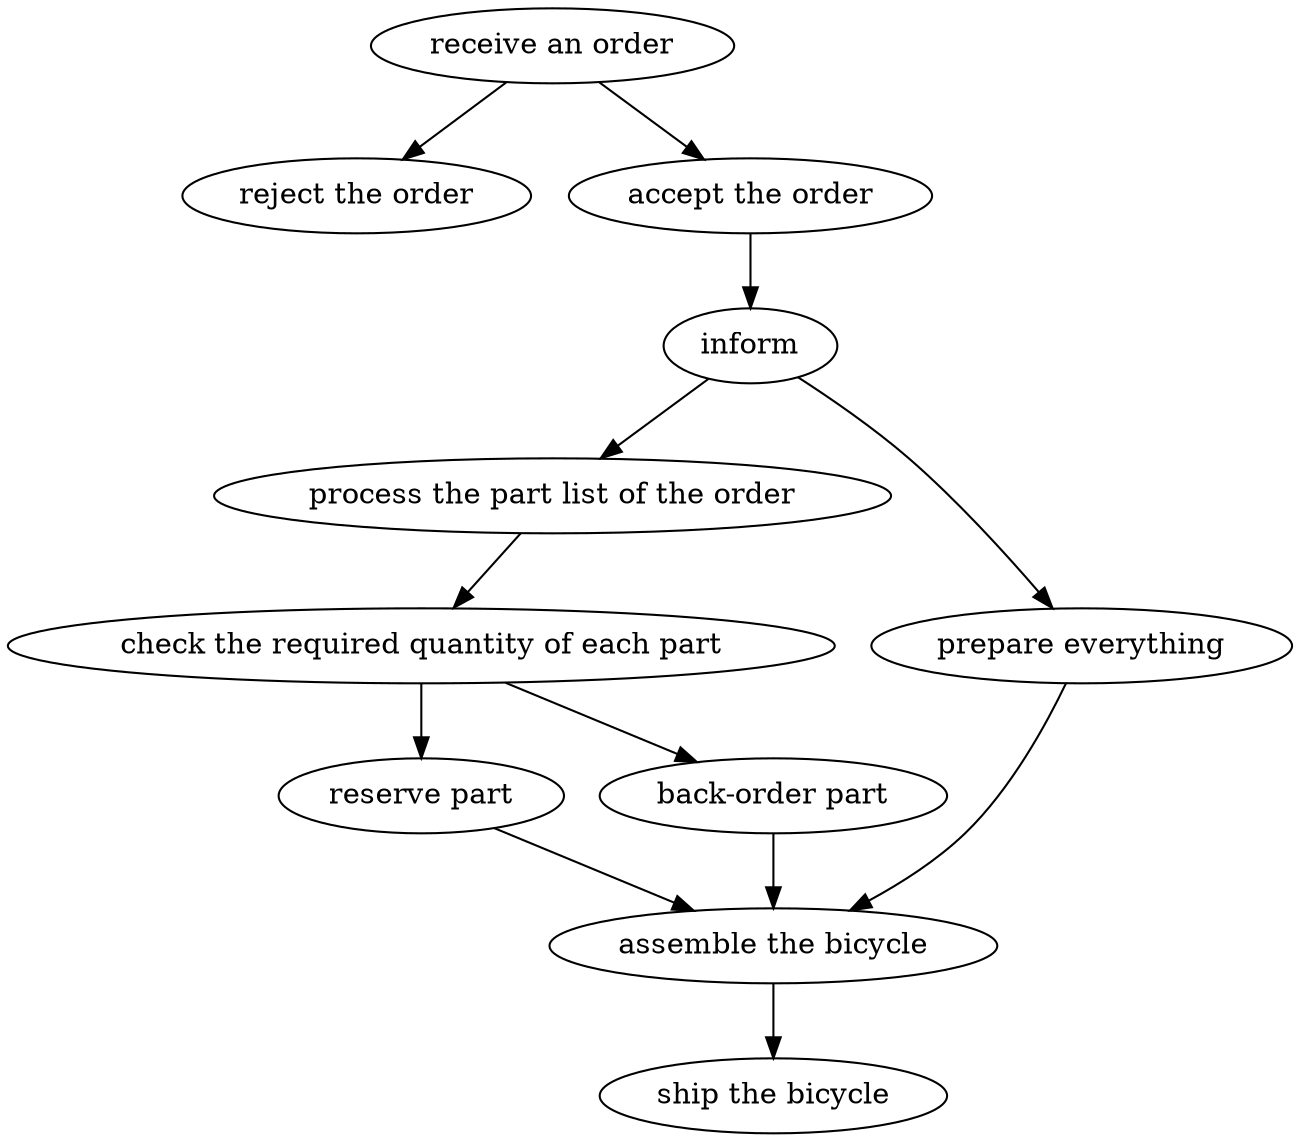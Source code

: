 strict digraph "doc-1.1" {
	graph [name="doc-1.1"];
	"receive an order"	[attrs="{'type': 'Activity', 'label': 'receive an order'}"];
	"reject the order"	[attrs="{'type': 'Activity', 'label': 'reject the order'}"];
	"receive an order" -> "reject the order"	[attrs="{'type': 'flow', 'label': 'flow'}"];
	"accept the order"	[attrs="{'type': 'Activity', 'label': 'accept the order'}"];
	"receive an order" -> "accept the order"	[attrs="{'type': 'flow', 'label': 'flow'}"];
	inform	[attrs="{'type': 'Activity', 'label': 'inform'}"];
	"accept the order" -> inform	[attrs="{'type': 'flow', 'label': 'flow'}"];
	"process the part list of the order"	[attrs="{'type': 'Activity', 'label': 'process the part list of the order'}"];
	inform -> "process the part list of the order"	[attrs="{'type': 'flow', 'label': 'flow'}"];
	"prepare everything"	[attrs="{'type': 'Activity', 'label': 'prepare everything'}"];
	inform -> "prepare everything"	[attrs="{'type': 'flow', 'label': 'flow'}"];
	"check the required quantity of each part"	[attrs="{'type': 'Activity', 'label': 'check the required quantity of each part'}"];
	"process the part list of the order" -> "check the required quantity of each part"	[attrs="{'type': 'flow', 'label': 'flow'}"];
	"reserve part"	[attrs="{'type': 'Activity', 'label': 'reserve part'}"];
	"check the required quantity of each part" -> "reserve part"	[attrs="{'type': 'flow', 'label': 'flow'}"];
	"back-order part"	[attrs="{'type': 'Activity', 'label': 'back-order part'}"];
	"check the required quantity of each part" -> "back-order part"	[attrs="{'type': 'flow', 'label': 'flow'}"];
	"assemble the bicycle"	[attrs="{'type': 'Activity', 'label': 'assemble the bicycle'}"];
	"reserve part" -> "assemble the bicycle"	[attrs="{'type': 'flow', 'label': 'flow'}"];
	"back-order part" -> "assemble the bicycle"	[attrs="{'type': 'flow', 'label': 'flow'}"];
	"prepare everything" -> "assemble the bicycle"	[attrs="{'type': 'flow', 'label': 'flow'}"];
	"ship the bicycle"	[attrs="{'type': 'Activity', 'label': 'ship the bicycle'}"];
	"assemble the bicycle" -> "ship the bicycle"	[attrs="{'type': 'flow', 'label': 'flow'}"];
}
